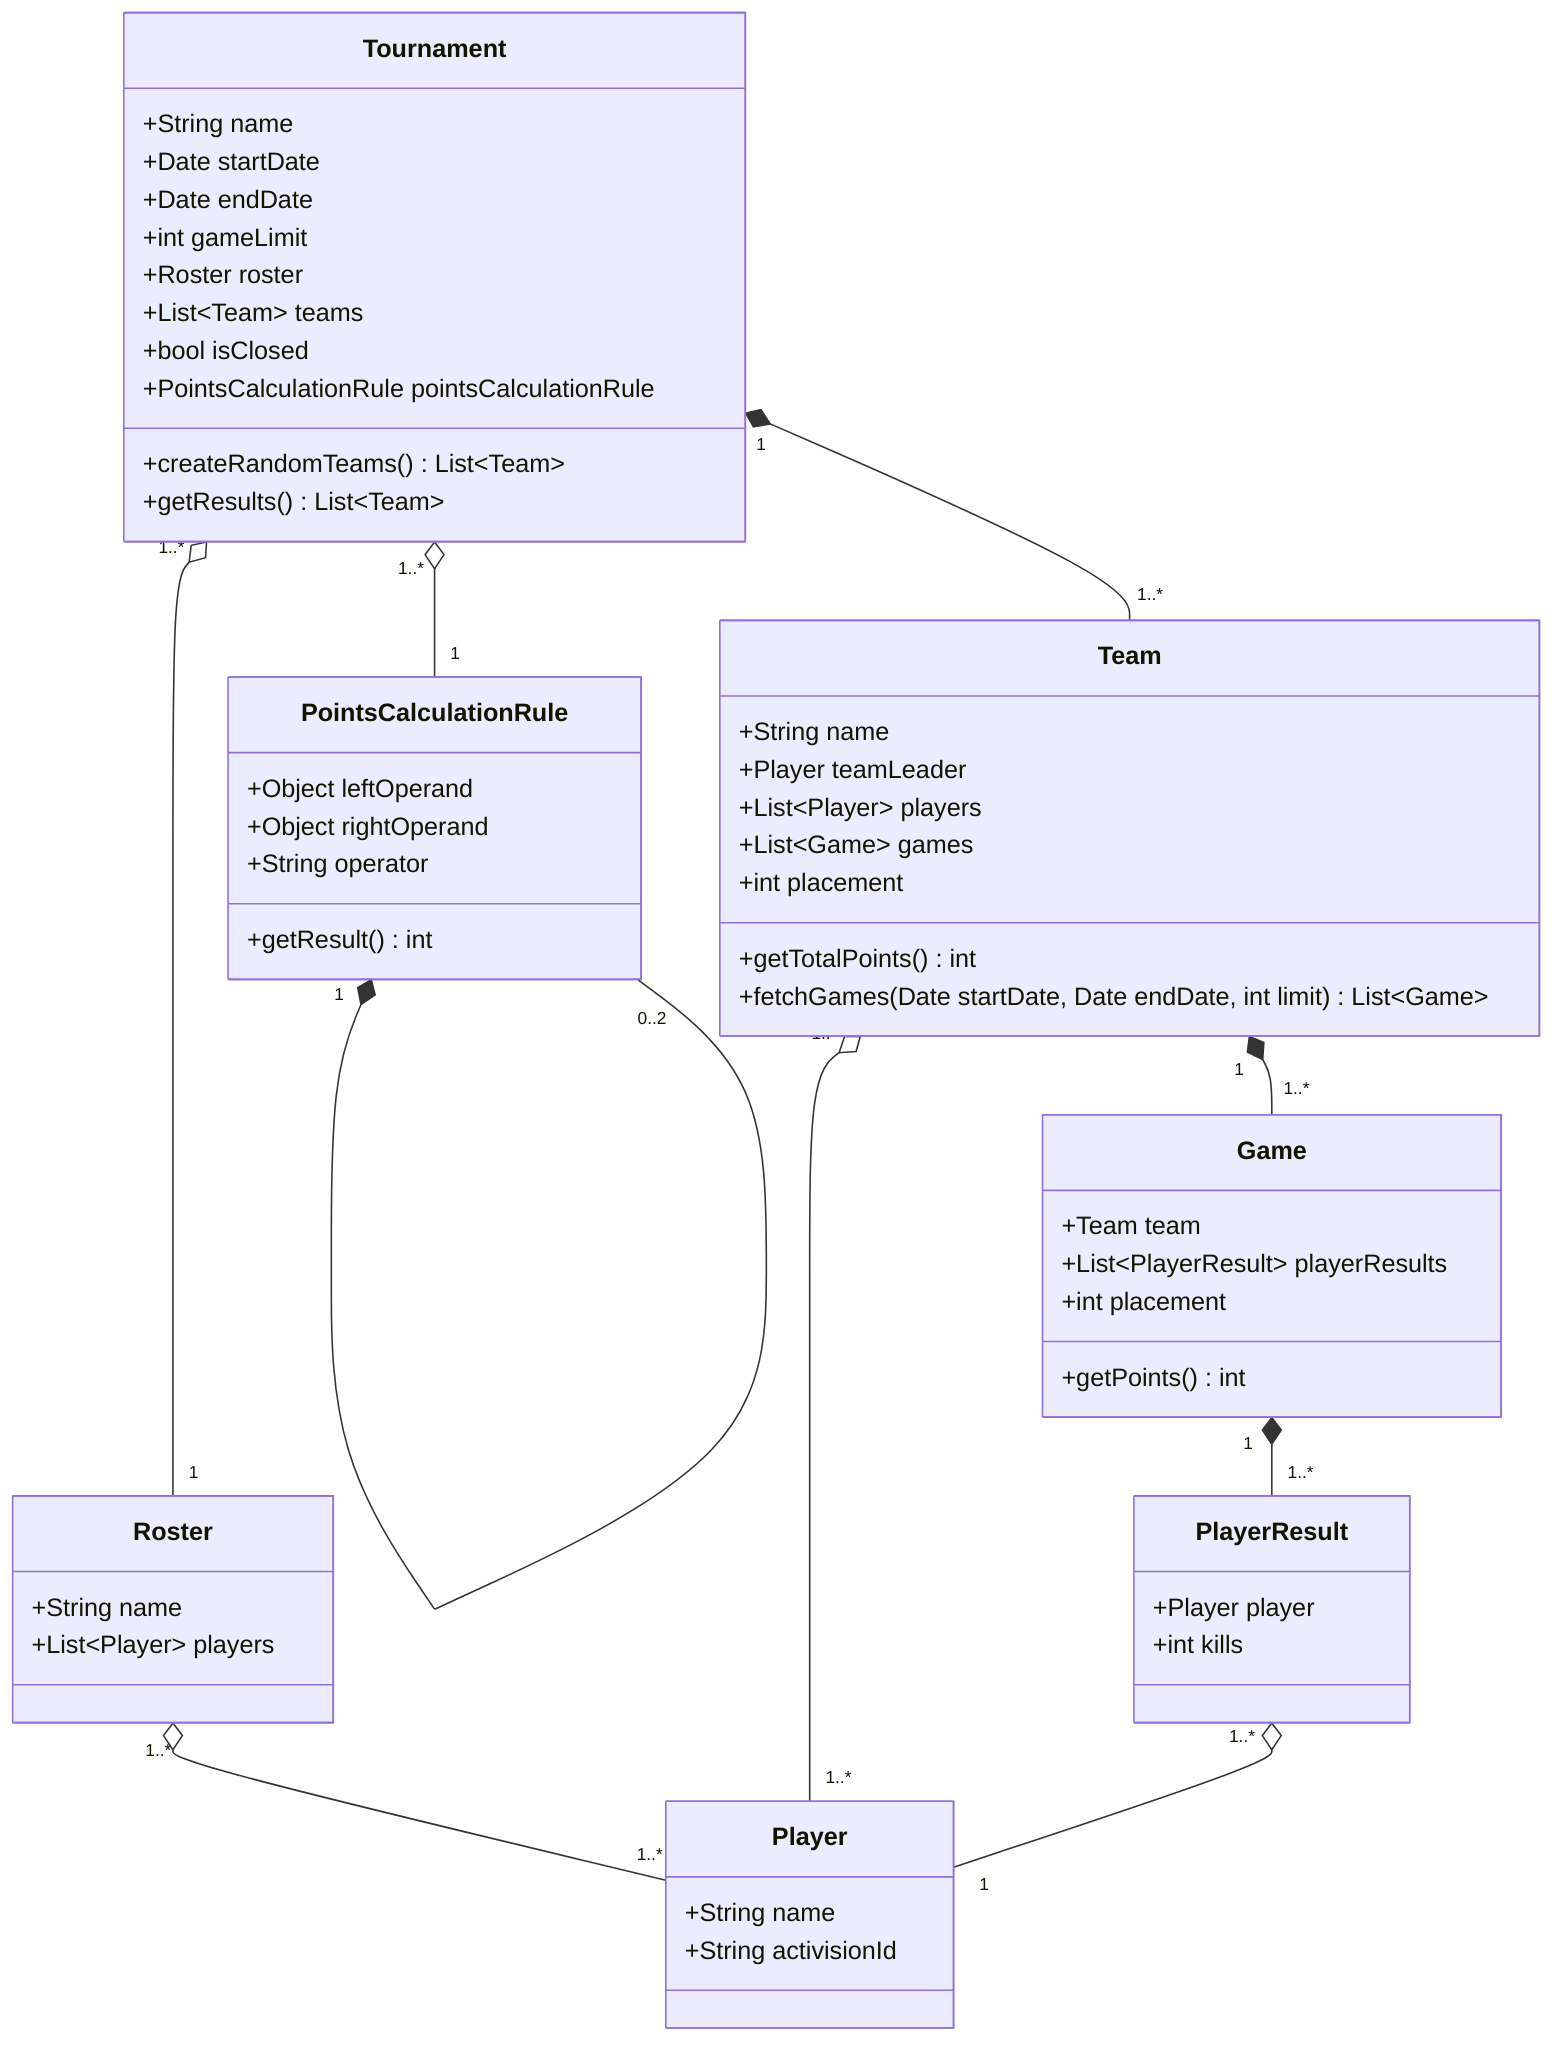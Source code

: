 classDiagram
  class Tournament {
    +String name
    +Date startDate
    +Date endDate
    +int gameLimit
    +Roster roster
    +List~Team~ teams
    +bool isClosed
    +PointsCalculationRule pointsCalculationRule

    +createRandomTeams() List~Team~
    +getResults() List~Team~
  }

  class Roster {
    +String name
    +List~Player~ players
  }

  class Player {
    +String name
    +String activisionId
  }

  class Team {
    +String name
    +Player teamLeader
    +List~Player~ players
    +List~Game~ games
    +int placement

    +getTotalPoints() int
    +fetchGames(Date startDate, Date endDate, int limit) List~Game~
  }

  class Game {
    +Team team
    +List~PlayerResult~ playerResults
    +int placement

    +getPoints() int
  }

  class PlayerResult {
    +Player player
    +int kills
  }

  class PointsCalculationRule {
    +Object leftOperand
    +Object rightOperand
    +String operator

    +getResult() int
  }

  Tournament "1..*" o-- "1" Roster
  Tournament "1..*" o-- "1" PointsCalculationRule
  Tournament "1" *-- "1..*" Team
  Roster "1..*" o-- "1..*" Player
  Team "1..*" o-- "1..*" Player
  Team "1" *-- "1..*" Game
  Game "1" *-- "1..*" PlayerResult
  PlayerResult "1..*" o-- "1" Player
  PointsCalculationRule "1" *-- "0..2" PointsCalculationRule